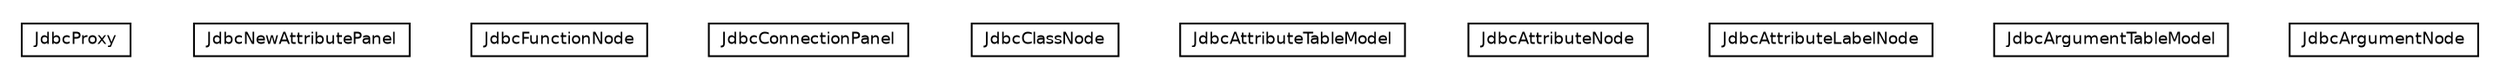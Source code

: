 #!/usr/local/bin/dot
#
# Class diagram 
# Generated by UMLGraph version 5.1 (http://www.umlgraph.org/)
#

digraph G {
	edge [fontname="Helvetica",fontsize=10,labelfontname="Helvetica",labelfontsize=10];
	node [fontname="Helvetica",fontsize=10,shape=plaintext];
	nodesep=0.25;
	ranksep=0.5;
	// org.synchronoss.cpo.util.jdbc.JdbcProxy
	c260 [label=<<table title="org.synchronoss.cpo.util.jdbc.JdbcProxy" border="0" cellborder="1" cellspacing="0" cellpadding="2" port="p" href="./JdbcProxy.html">
		<tr><td><table border="0" cellspacing="0" cellpadding="1">
<tr><td align="center" balign="center"> JdbcProxy </td></tr>
		</table></td></tr>
		</table>>, fontname="Helvetica", fontcolor="black", fontsize=9.0];
	// org.synchronoss.cpo.util.jdbc.JdbcNewAttributePanel
	c261 [label=<<table title="org.synchronoss.cpo.util.jdbc.JdbcNewAttributePanel" border="0" cellborder="1" cellspacing="0" cellpadding="2" port="p" href="./JdbcNewAttributePanel.html">
		<tr><td><table border="0" cellspacing="0" cellpadding="1">
<tr><td align="center" balign="center"> JdbcNewAttributePanel </td></tr>
		</table></td></tr>
		</table>>, fontname="Helvetica", fontcolor="black", fontsize=9.0];
	// org.synchronoss.cpo.util.jdbc.JdbcFunctionNode
	c262 [label=<<table title="org.synchronoss.cpo.util.jdbc.JdbcFunctionNode" border="0" cellborder="1" cellspacing="0" cellpadding="2" port="p" href="./JdbcFunctionNode.html">
		<tr><td><table border="0" cellspacing="0" cellpadding="1">
<tr><td align="center" balign="center"> JdbcFunctionNode </td></tr>
		</table></td></tr>
		</table>>, fontname="Helvetica", fontcolor="black", fontsize=9.0];
	// org.synchronoss.cpo.util.jdbc.JdbcConnectionPanel
	c263 [label=<<table title="org.synchronoss.cpo.util.jdbc.JdbcConnectionPanel" border="0" cellborder="1" cellspacing="0" cellpadding="2" port="p" href="./JdbcConnectionPanel.html">
		<tr><td><table border="0" cellspacing="0" cellpadding="1">
<tr><td align="center" balign="center"> JdbcConnectionPanel </td></tr>
		</table></td></tr>
		</table>>, fontname="Helvetica", fontcolor="black", fontsize=9.0];
	// org.synchronoss.cpo.util.jdbc.JdbcClassNode
	c264 [label=<<table title="org.synchronoss.cpo.util.jdbc.JdbcClassNode" border="0" cellborder="1" cellspacing="0" cellpadding="2" port="p" href="./JdbcClassNode.html">
		<tr><td><table border="0" cellspacing="0" cellpadding="1">
<tr><td align="center" balign="center"> JdbcClassNode </td></tr>
		</table></td></tr>
		</table>>, fontname="Helvetica", fontcolor="black", fontsize=9.0];
	// org.synchronoss.cpo.util.jdbc.JdbcAttributeTableModel
	c265 [label=<<table title="org.synchronoss.cpo.util.jdbc.JdbcAttributeTableModel" border="0" cellborder="1" cellspacing="0" cellpadding="2" port="p" href="./JdbcAttributeTableModel.html">
		<tr><td><table border="0" cellspacing="0" cellpadding="1">
<tr><td align="center" balign="center"> JdbcAttributeTableModel </td></tr>
		</table></td></tr>
		</table>>, fontname="Helvetica", fontcolor="black", fontsize=9.0];
	// org.synchronoss.cpo.util.jdbc.JdbcAttributeNode
	c266 [label=<<table title="org.synchronoss.cpo.util.jdbc.JdbcAttributeNode" border="0" cellborder="1" cellspacing="0" cellpadding="2" port="p" href="./JdbcAttributeNode.html">
		<tr><td><table border="0" cellspacing="0" cellpadding="1">
<tr><td align="center" balign="center"> JdbcAttributeNode </td></tr>
		</table></td></tr>
		</table>>, fontname="Helvetica", fontcolor="black", fontsize=9.0];
	// org.synchronoss.cpo.util.jdbc.JdbcAttributeLabelNode
	c267 [label=<<table title="org.synchronoss.cpo.util.jdbc.JdbcAttributeLabelNode" border="0" cellborder="1" cellspacing="0" cellpadding="2" port="p" href="./JdbcAttributeLabelNode.html">
		<tr><td><table border="0" cellspacing="0" cellpadding="1">
<tr><td align="center" balign="center"> JdbcAttributeLabelNode </td></tr>
		</table></td></tr>
		</table>>, fontname="Helvetica", fontcolor="black", fontsize=9.0];
	// org.synchronoss.cpo.util.jdbc.JdbcArgumentTableModel
	c268 [label=<<table title="org.synchronoss.cpo.util.jdbc.JdbcArgumentTableModel" border="0" cellborder="1" cellspacing="0" cellpadding="2" port="p" href="./JdbcArgumentTableModel.html">
		<tr><td><table border="0" cellspacing="0" cellpadding="1">
<tr><td align="center" balign="center"> JdbcArgumentTableModel </td></tr>
		</table></td></tr>
		</table>>, fontname="Helvetica", fontcolor="black", fontsize=9.0];
	// org.synchronoss.cpo.util.jdbc.JdbcArgumentNode
	c269 [label=<<table title="org.synchronoss.cpo.util.jdbc.JdbcArgumentNode" border="0" cellborder="1" cellspacing="0" cellpadding="2" port="p" href="./JdbcArgumentNode.html">
		<tr><td><table border="0" cellspacing="0" cellpadding="1">
<tr><td align="center" balign="center"> JdbcArgumentNode </td></tr>
		</table></td></tr>
		</table>>, fontname="Helvetica", fontcolor="black", fontsize=9.0];
}

